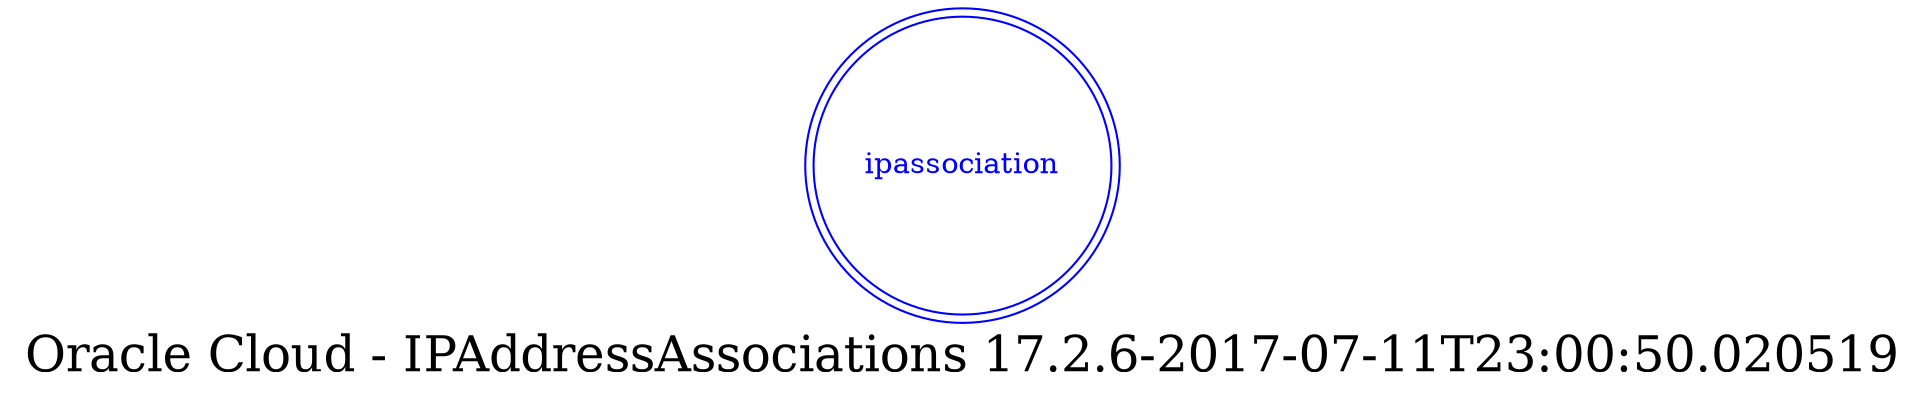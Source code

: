 digraph LexiconGraph {
graph[label="Oracle Cloud - IPAddressAssociations 17.2.6-2017-07-11T23:00:50.020519", fontsize=24]
splines=true
"ipassociation" [color=blue, fontcolor=blue, shape=doublecircle]
}
